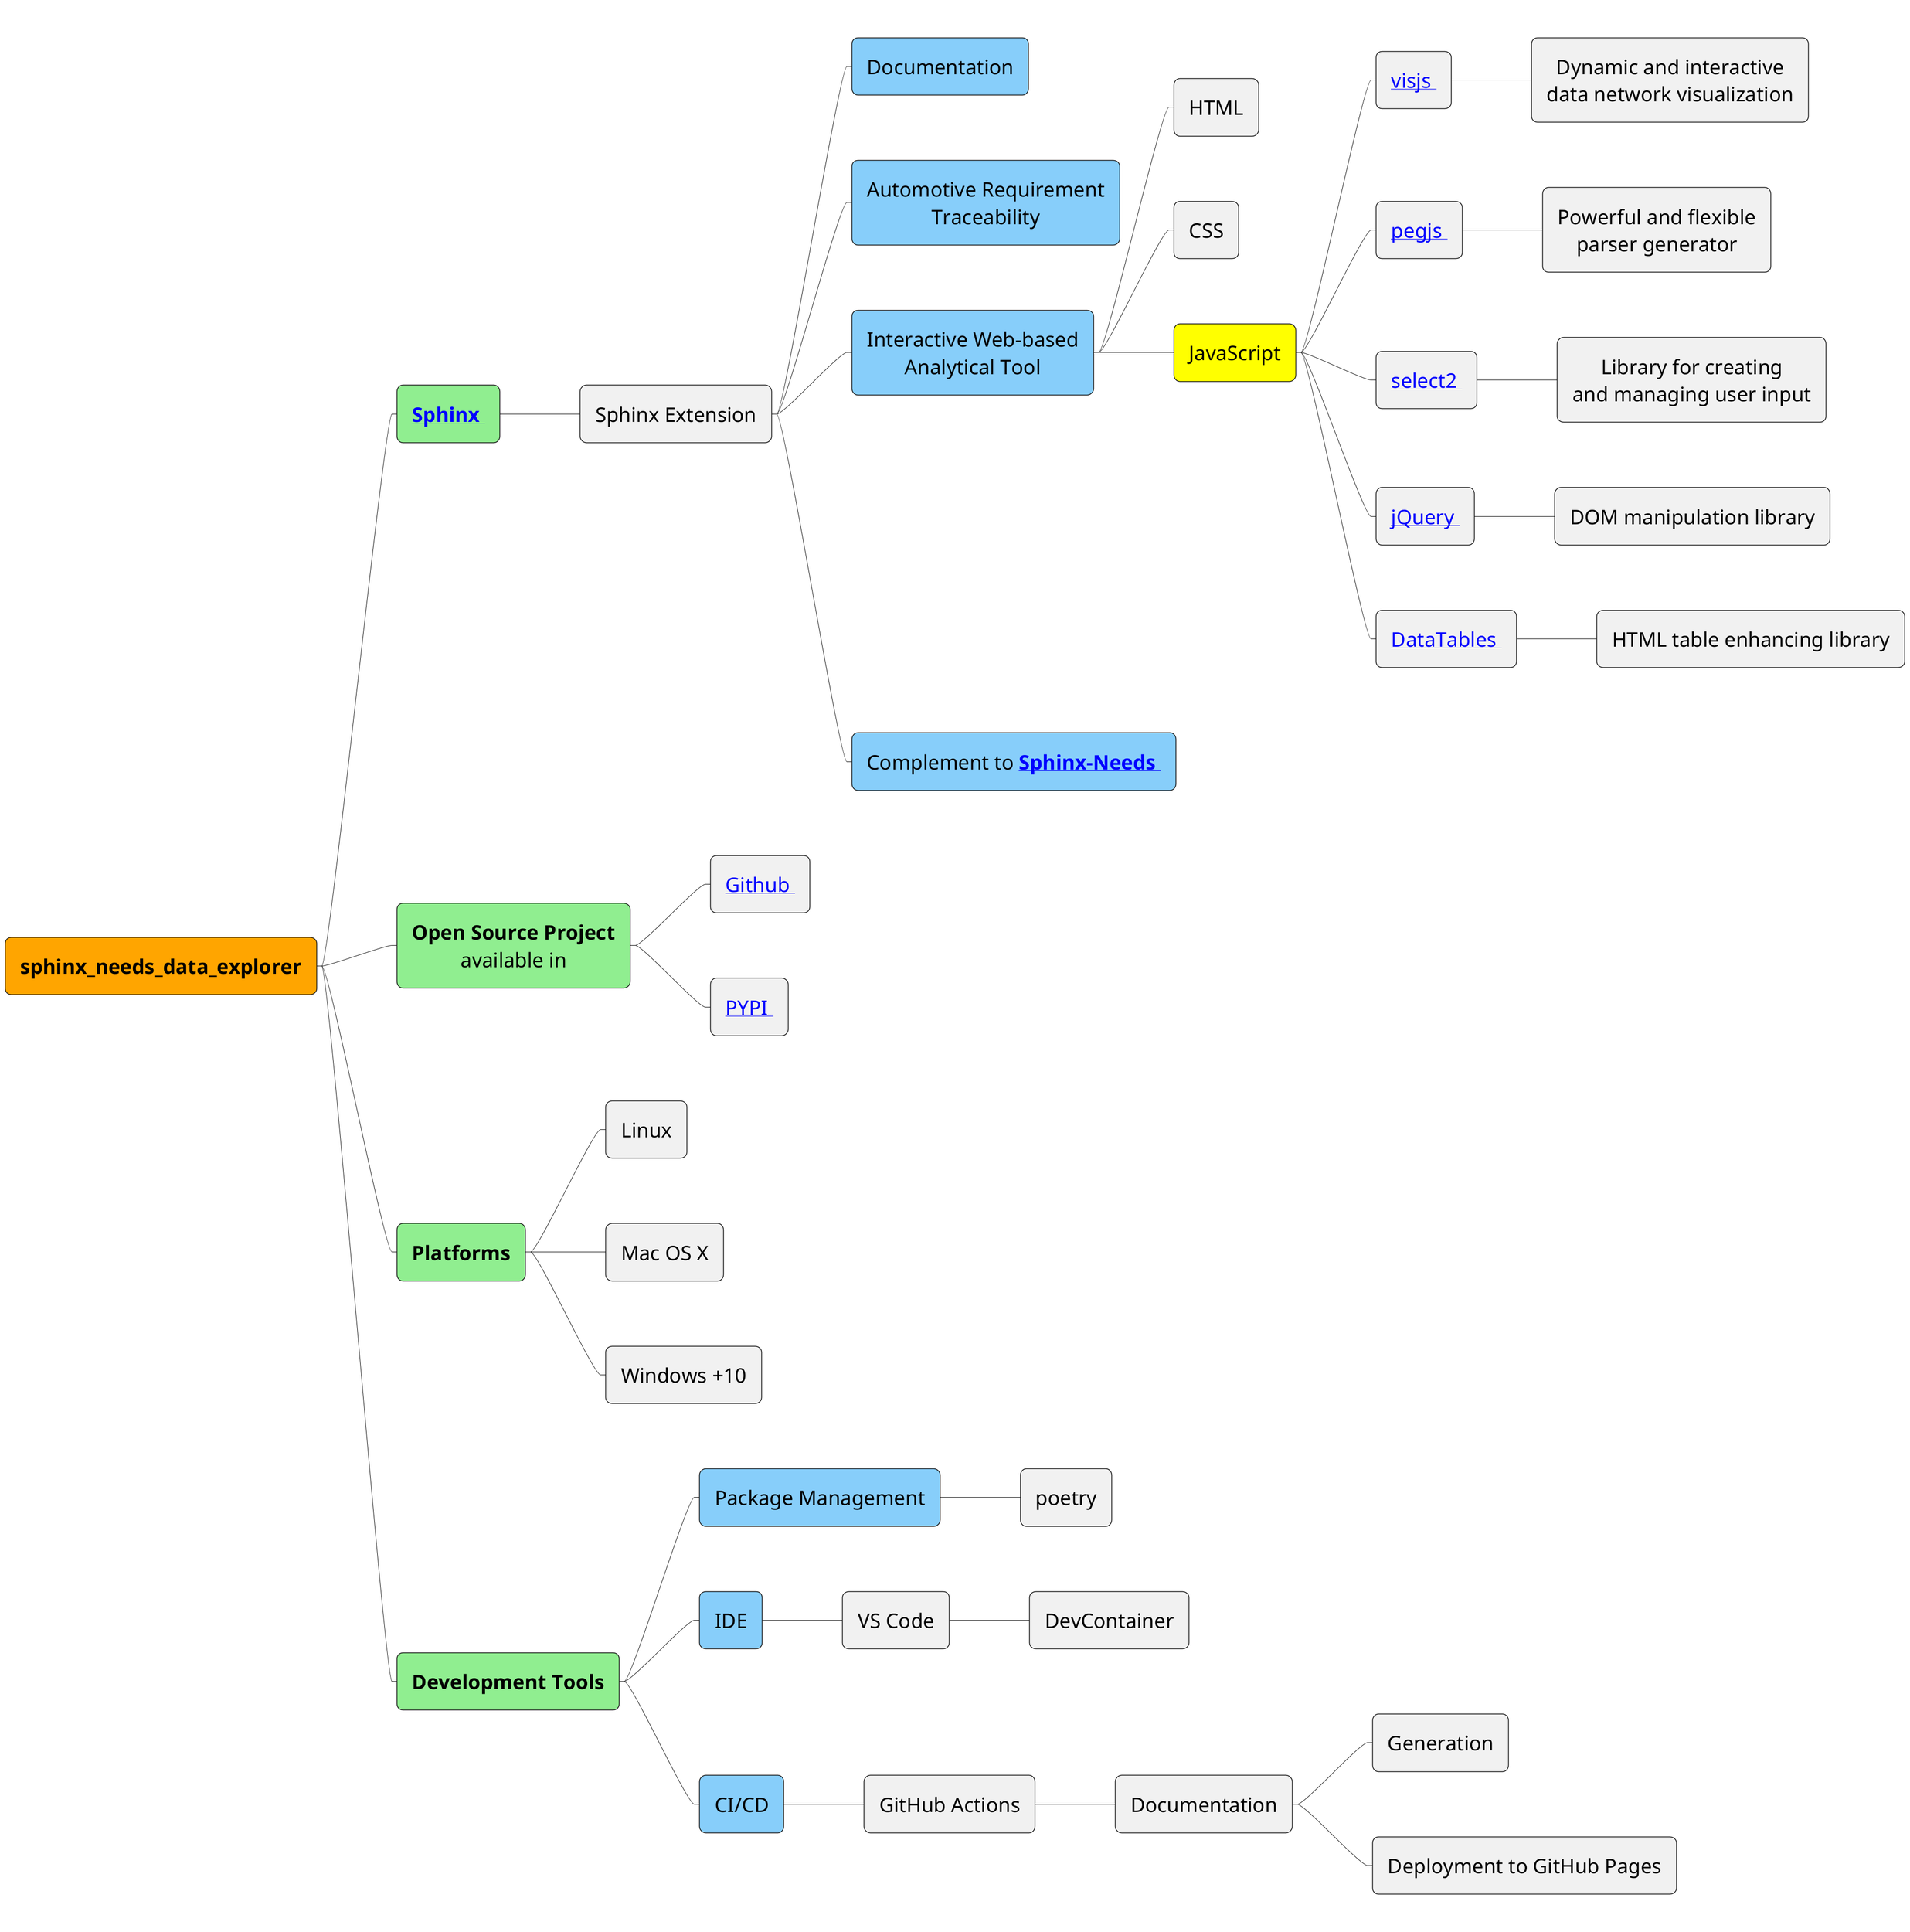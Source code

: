 @startmindmap sphinx_needs_data_explorer

'rankdir=LR nodesep=20

'skinparam nodesep 50%
'skinparam ranksep 50%
skinparam defaultFontSize 40%
skinparam DefaultTextAlignment center

/'
<style>
  mindmapDiagram {
  Scale 10
  LineColor Black
   node {
    FontName Roboto
    Padding 5
    Margin 15
   ' RoundCorner 11
    LineColor black
    BackgroundColor #cc33cc-#0c33ac
    FontColor white
    LineStyle 0
    LineThickness 1
    DiagonalCorner 50
    MinimumWidth 200
    MaximumWidth 200
  }
</style>
'/

<style>
  mindmapDiagram {
   node {
    Padding 30
    Margin 65
    'MinimumWidth 100
    MaximumWidth 00
  }
</style>

'top to bottom direction
'right to left direction
left to right direction
'scale 0.65
!$rootColor="#Orange"
!$Implemented="#Tomato"

!procedure $mcolor($arg1,$arg2)
<color:blue>[[ $arg1 $arg2 ]]</color>
!endprocedure

*[$rootColor] **sphinx_needs_data_explorer**
**[#lightgreen] **[[ https://www.sphinx-doc.org/en/master/ Sphinx ]]**
*** Sphinx Extension
****[#LightSkyBlue] Documentation
****[#LightSkyBlue] Automotive Requirement\nTraceability
****[#LightSkyBlue] Interactive Web-based\nAnalytical Tool
***** HTML
***** CSS
*****[#Yellow] JavaScript
****** [[ https://visjs.org visjs ]]
******* Dynamic and interactive\ndata network visualization
****** [[ https://github.com/peggyjs/peggy pegjs ]]
******* Powerful and flexible\nparser generator
****** [[ https://github.com/select2/select2 select2 ]]
******* Library for creating\nand managing user input
****** [[ https://github.com/jquery/jquery jQuery ]]
******* DOM manipulation library
****** [[ https://github.com/DataTables/DataTablesSrc DataTables ]]
******* HTML table enhancing library
****[#LightSkyBlue] Complement to **[[ https://www.sphinx-needs.com Sphinx-Needs ]]**
**[#lightgreen] **Open Source Project**\navailable in
*** [[ https://github.com/mi-parkes/sphinx-needs-data-explorer Github ]]
*** [[ https://pypi.org/project/sphinx-needs-data-explorer PYPI ]]
**[#lightgreen] **Platforms**
*** Linux
*** Mac OS X
*** Windows +10
**[#lightgreen] **Development Tools**
***[#LightSkyBlue] Package Management
**** poetry
***[#LightSkyBlue] IDE
**** VS Code
***** DevContainer
***[#LightSkyBlue]  CI/CD
**** GitHub Actions
***** Documentation
****** Generation
****** Deployment to GitHub Pages
@endmindmap
